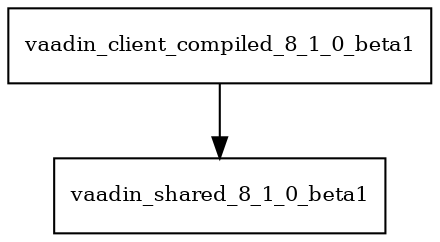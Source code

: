 digraph vaadin_client_compiled_8_1_0_beta1_dependencies {
  node [shape = box, fontsize=10.0];
  vaadin_client_compiled_8_1_0_beta1 -> vaadin_shared_8_1_0_beta1;
}
